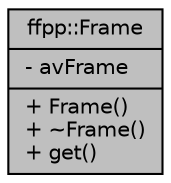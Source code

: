digraph "ffpp::Frame"
{
 // INTERACTIVE_SVG=YES
  edge [fontname="Helvetica",fontsize="10",labelfontname="Helvetica",labelfontsize="10"];
  node [fontname="Helvetica",fontsize="10",shape=record];
  Node1 [label="{ffpp::Frame\n|- avFrame\l|+ Frame()\l+ ~Frame()\l+ get()\l}",height=0.2,width=0.4,color="black", fillcolor="grey75", style="filled", fontcolor="black"];
}
